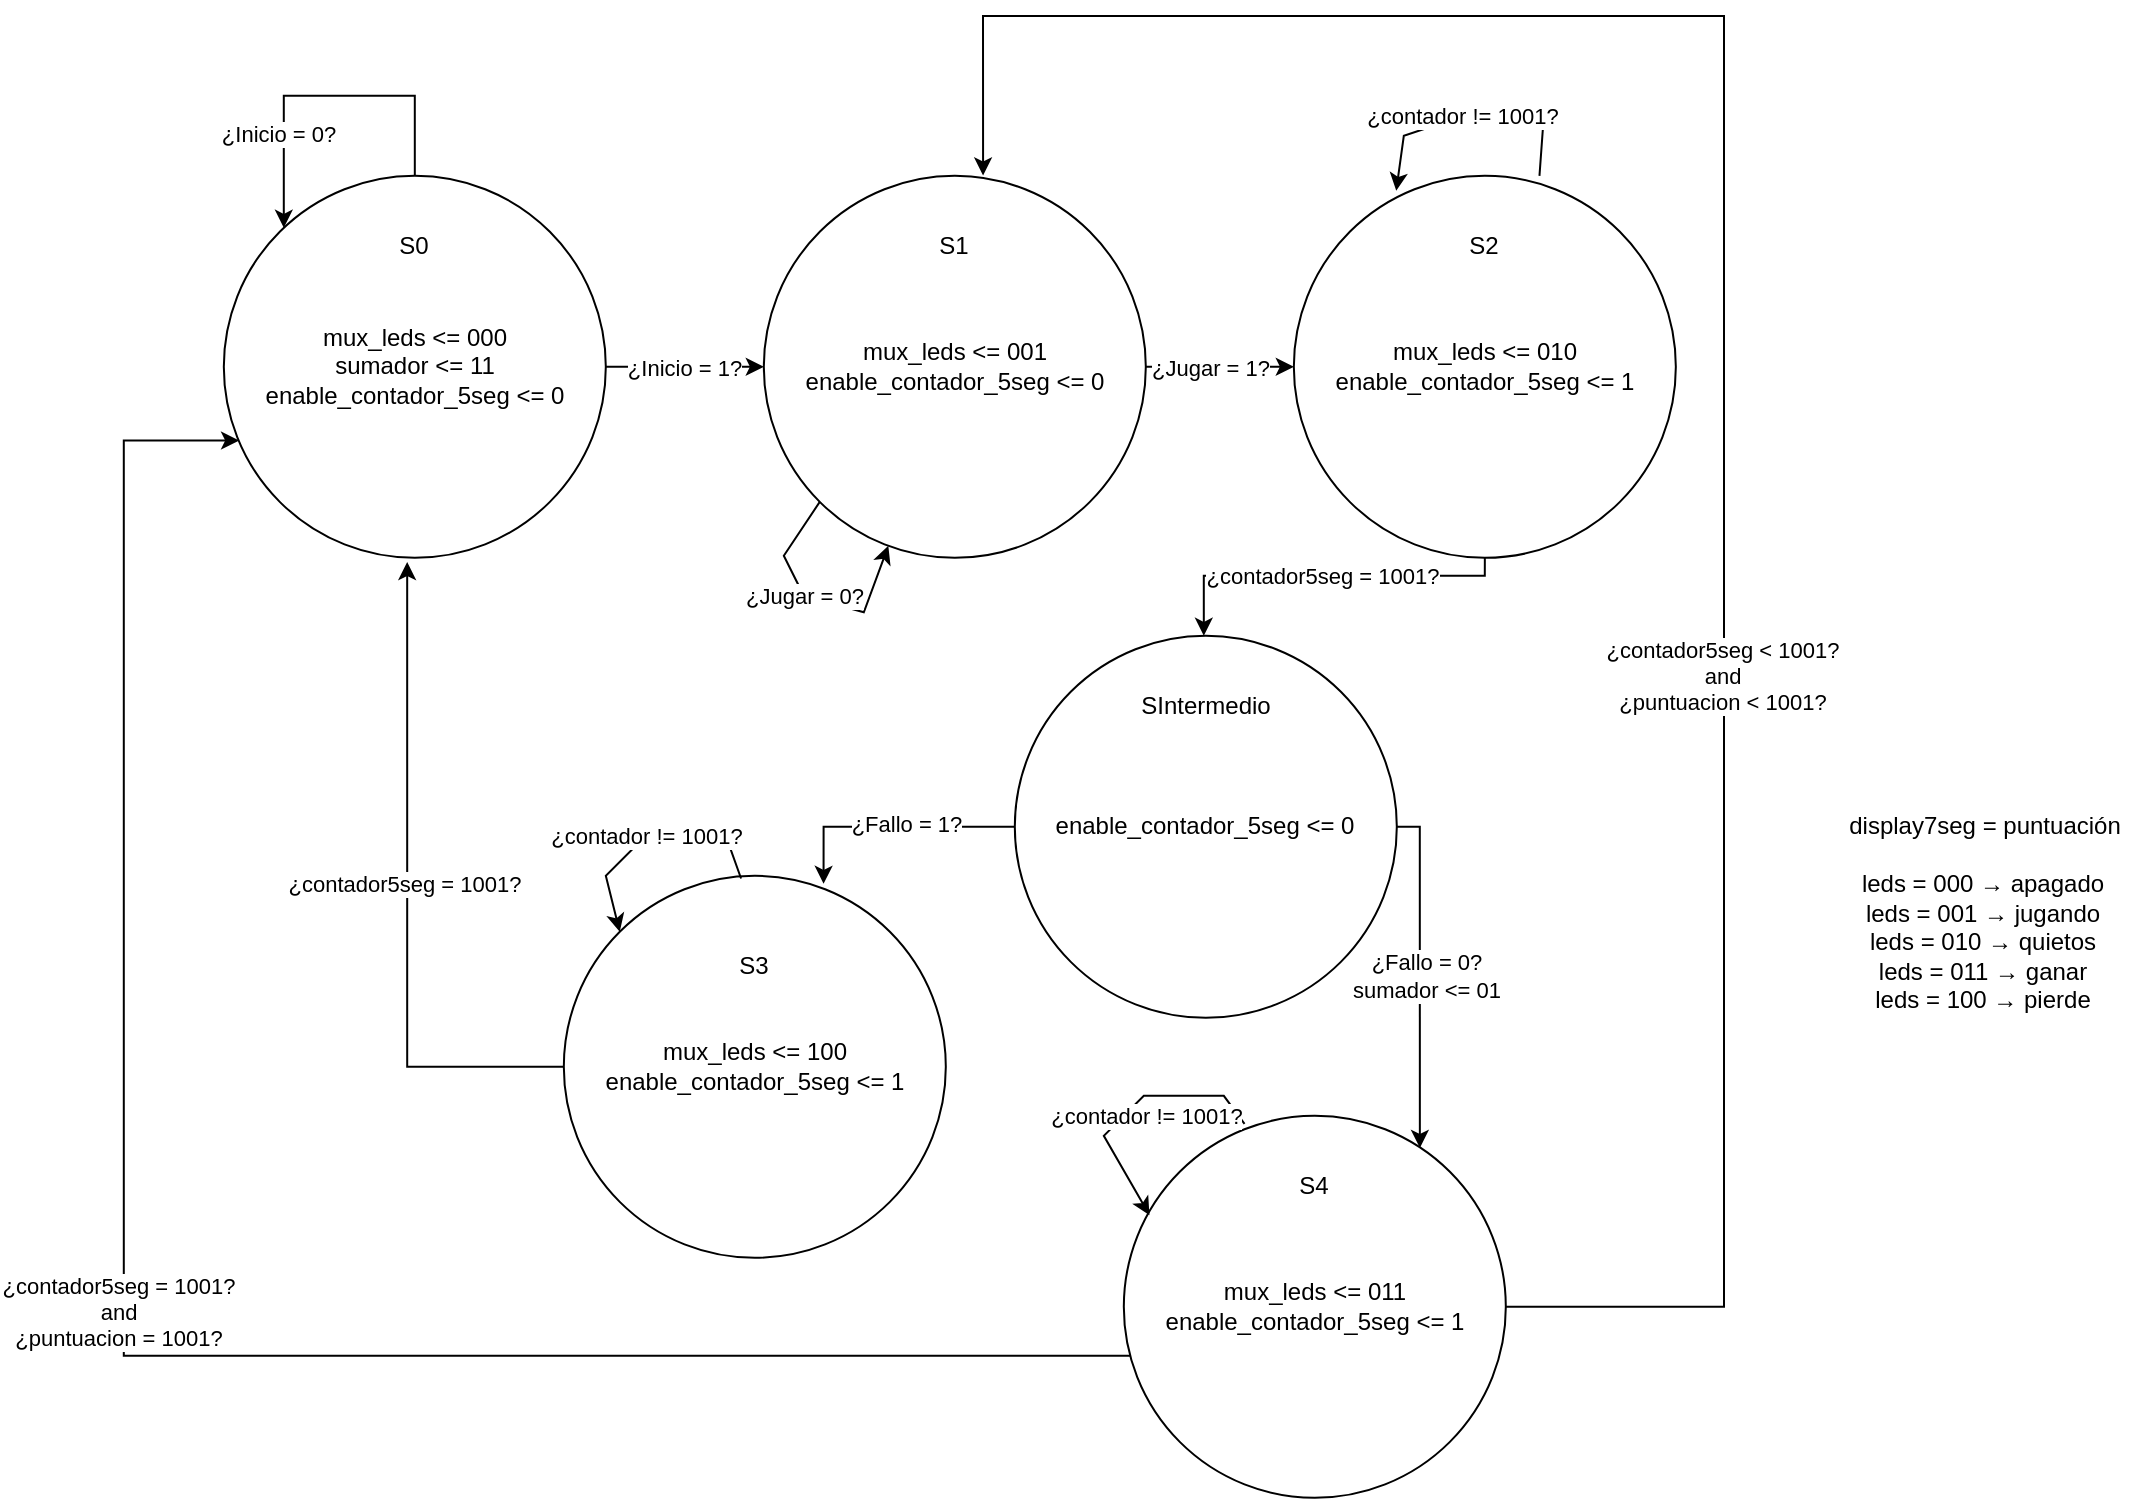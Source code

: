 <mxfile version="22.1.15" type="device">
  <diagram name="Página-1" id="FyMgFBOVCBPbvyAPNtqi">
    <mxGraphModel dx="1960" dy="884" grid="1" gridSize="10" guides="1" tooltips="1" connect="1" arrows="1" fold="1" page="1" pageScale="1" pageWidth="827" pageHeight="1169" math="0" shadow="0">
      <root>
        <mxCell id="0" />
        <mxCell id="1" parent="0" />
        <mxCell id="z5K27v6XYuMFssWCfiFa-47" value="display7seg&amp;nbsp;= puntuación" style="text;html=1;align=center;verticalAlign=middle;resizable=0;points=[];autosize=1;strokeColor=none;fillColor=none;" parent="1" vertex="1">
          <mxGeometry x="1180" y="590" width="160" height="30" as="geometry" />
        </mxCell>
        <mxCell id="Apj8_BOgyylKSBu7IIYC-23" value="leds = 000&amp;nbsp;→ apagado&lt;br&gt;leds = 001&amp;nbsp;→ jugando&lt;br&gt;leds = 010&amp;nbsp;→ quietos&lt;br&gt;leds = 011&amp;nbsp;→ ganar&lt;br&gt;leds = 100&amp;nbsp;→ pierde&lt;br&gt;&amp;nbsp;" style="text;html=1;align=center;verticalAlign=middle;resizable=0;points=[];autosize=1;strokeColor=none;fillColor=none;" parent="1" vertex="1">
          <mxGeometry x="1188.91" y="620" width="140" height="100" as="geometry" />
        </mxCell>
        <mxCell id="ENZWCclauM9PjRn8BcHO-7" style="edgeStyle=orthogonalEdgeStyle;rounded=0;orthogonalLoop=1;jettySize=auto;html=1;entryX=0;entryY=0.5;entryDx=0;entryDy=0;" edge="1" parent="1" source="ENZWCclauM9PjRn8BcHO-2" target="ENZWCclauM9PjRn8BcHO-3">
          <mxGeometry relative="1" as="geometry" />
        </mxCell>
        <mxCell id="ENZWCclauM9PjRn8BcHO-16" value="¿Inicio = 1?" style="edgeLabel;html=1;align=center;verticalAlign=middle;resizable=0;points=[];" vertex="1" connectable="0" parent="ENZWCclauM9PjRn8BcHO-7">
          <mxGeometry x="-0.194" y="1" relative="1" as="geometry">
            <mxPoint x="7" y="1" as="offset" />
          </mxGeometry>
        </mxCell>
        <mxCell id="ENZWCclauM9PjRn8BcHO-8" style="edgeStyle=orthogonalEdgeStyle;rounded=0;orthogonalLoop=1;jettySize=auto;html=1;exitX=0.5;exitY=0;exitDx=0;exitDy=0;" edge="1" parent="1" source="ENZWCclauM9PjRn8BcHO-2" target="ENZWCclauM9PjRn8BcHO-2">
          <mxGeometry relative="1" as="geometry">
            <mxPoint x="409.91" y="289.91" as="targetPoint" />
            <mxPoint x="456.45" y="279.91" as="sourcePoint" />
            <Array as="points">
              <mxPoint x="475.91" y="239.91" />
              <mxPoint x="409.91" y="239.91" />
            </Array>
          </mxGeometry>
        </mxCell>
        <mxCell id="ENZWCclauM9PjRn8BcHO-10" value="¿Inicio = 0?" style="edgeLabel;html=1;align=center;verticalAlign=middle;resizable=0;points=[];" vertex="1" connectable="0" parent="ENZWCclauM9PjRn8BcHO-8">
          <mxGeometry x="0.447" y="-3" relative="1" as="geometry">
            <mxPoint as="offset" />
          </mxGeometry>
        </mxCell>
        <mxCell id="ENZWCclauM9PjRn8BcHO-2" value="&lt;div&gt;mux_leds &amp;lt;= 000&lt;/div&gt;&lt;div&gt;sumador &amp;lt;= 11&lt;/div&gt;&lt;div&gt;enable_contador_5seg &amp;lt;= 0&lt;/div&gt;" style="ellipse;whiteSpace=wrap;html=1;aspect=fixed;" vertex="1" parent="1">
          <mxGeometry x="379.91" y="279.91" width="191" height="191" as="geometry" />
        </mxCell>
        <mxCell id="ENZWCclauM9PjRn8BcHO-24" style="edgeStyle=orthogonalEdgeStyle;rounded=0;orthogonalLoop=1;jettySize=auto;html=1;entryX=0;entryY=0.5;entryDx=0;entryDy=0;" edge="1" parent="1" source="ENZWCclauM9PjRn8BcHO-3" target="ENZWCclauM9PjRn8BcHO-4">
          <mxGeometry relative="1" as="geometry" />
        </mxCell>
        <mxCell id="ENZWCclauM9PjRn8BcHO-25" value="¿Jugar = 1?" style="edgeLabel;html=1;align=center;verticalAlign=middle;resizable=0;points=[];" vertex="1" connectable="0" parent="ENZWCclauM9PjRn8BcHO-24">
          <mxGeometry x="-0.136" relative="1" as="geometry">
            <mxPoint as="offset" />
          </mxGeometry>
        </mxCell>
        <mxCell id="ENZWCclauM9PjRn8BcHO-3" value="&lt;div&gt;mux_leds &amp;lt;= 001&lt;/div&gt;&lt;div&gt;enable_contador_5seg &amp;lt;= 0&lt;/div&gt;" style="ellipse;whiteSpace=wrap;html=1;aspect=fixed;" vertex="1" parent="1">
          <mxGeometry x="649.91" y="279.91" width="191" height="191" as="geometry" />
        </mxCell>
        <mxCell id="ENZWCclauM9PjRn8BcHO-4" value="&lt;div&gt;mux_leds &amp;lt;= 010&lt;/div&gt;&lt;div&gt;enable_contador_5seg &amp;lt;= 1&lt;/div&gt;" style="ellipse;whiteSpace=wrap;html=1;aspect=fixed;" vertex="1" parent="1">
          <mxGeometry x="914.92" y="279.91" width="191" height="191" as="geometry" />
        </mxCell>
        <mxCell id="ENZWCclauM9PjRn8BcHO-37" style="edgeStyle=orthogonalEdgeStyle;rounded=0;orthogonalLoop=1;jettySize=auto;html=1;entryX=0.68;entryY=0.021;entryDx=0;entryDy=0;entryPerimeter=0;" edge="1" parent="1" source="ENZWCclauM9PjRn8BcHO-5" target="ENZWCclauM9PjRn8BcHO-26">
          <mxGeometry relative="1" as="geometry">
            <Array as="points">
              <mxPoint x="679.91" y="605.91" />
            </Array>
          </mxGeometry>
        </mxCell>
        <mxCell id="ENZWCclauM9PjRn8BcHO-38" value="¿Fallo = 1?" style="edgeLabel;html=1;align=center;verticalAlign=middle;resizable=0;points=[];" vertex="1" connectable="0" parent="ENZWCclauM9PjRn8BcHO-37">
          <mxGeometry x="-0.124" y="-2" relative="1" as="geometry">
            <mxPoint as="offset" />
          </mxGeometry>
        </mxCell>
        <mxCell id="ENZWCclauM9PjRn8BcHO-5" value="&lt;div&gt;&lt;span style=&quot;background-color: initial;&quot;&gt;enable_contador_5seg &amp;lt;= 0&lt;/span&gt;&lt;br&gt;&lt;/div&gt;" style="ellipse;whiteSpace=wrap;html=1;aspect=fixed;" vertex="1" parent="1">
          <mxGeometry x="775.41" y="509.91" width="191" height="191" as="geometry" />
        </mxCell>
        <mxCell id="ENZWCclauM9PjRn8BcHO-53" style="edgeStyle=orthogonalEdgeStyle;rounded=0;orthogonalLoop=1;jettySize=auto;html=1;entryX=0.04;entryY=0.693;entryDx=0;entryDy=0;entryPerimeter=0;" edge="1" parent="1" source="ENZWCclauM9PjRn8BcHO-6" target="ENZWCclauM9PjRn8BcHO-2">
          <mxGeometry relative="1" as="geometry">
            <mxPoint x="319.91" y="439.91" as="targetPoint" />
            <Array as="points">
              <mxPoint x="329.91" y="869.91" />
              <mxPoint x="329.91" y="411.91" />
            </Array>
          </mxGeometry>
        </mxCell>
        <mxCell id="ENZWCclauM9PjRn8BcHO-57" value="¿contador5seg = 1001?&lt;br&gt;and&lt;br&gt;¿puntuacion = 1001?" style="edgeLabel;html=1;align=center;verticalAlign=middle;resizable=0;points=[];" vertex="1" connectable="0" parent="ENZWCclauM9PjRn8BcHO-53">
          <mxGeometry x="0.029" y="3" relative="1" as="geometry">
            <mxPoint y="-1" as="offset" />
          </mxGeometry>
        </mxCell>
        <mxCell id="ENZWCclauM9PjRn8BcHO-6" value="&lt;div&gt;mux_leds &amp;lt;= 011&lt;/div&gt;&lt;div&gt;enable_contador_5seg &amp;lt;= 1&lt;/div&gt;" style="ellipse;whiteSpace=wrap;html=1;aspect=fixed;" vertex="1" parent="1">
          <mxGeometry x="829.91" y="749.91" width="191" height="191" as="geometry" />
        </mxCell>
        <mxCell id="ENZWCclauM9PjRn8BcHO-11" value="S0" style="text;html=1;strokeColor=none;fillColor=none;align=center;verticalAlign=middle;whiteSpace=wrap;rounded=0;" vertex="1" parent="1">
          <mxGeometry x="445.41" y="299.91" width="60" height="30" as="geometry" />
        </mxCell>
        <mxCell id="ENZWCclauM9PjRn8BcHO-12" value="S1" style="text;html=1;strokeColor=none;fillColor=none;align=center;verticalAlign=middle;whiteSpace=wrap;rounded=0;" vertex="1" parent="1">
          <mxGeometry x="715.41" y="299.91" width="60" height="30" as="geometry" />
        </mxCell>
        <mxCell id="ENZWCclauM9PjRn8BcHO-13" value="S2" style="text;html=1;strokeColor=none;fillColor=none;align=center;verticalAlign=middle;whiteSpace=wrap;rounded=0;" vertex="1" parent="1">
          <mxGeometry x="980.42" y="299.91" width="60" height="30" as="geometry" />
        </mxCell>
        <mxCell id="ENZWCclauM9PjRn8BcHO-14" value="SIntermedio" style="text;html=1;strokeColor=none;fillColor=none;align=center;verticalAlign=middle;whiteSpace=wrap;rounded=0;" vertex="1" parent="1">
          <mxGeometry x="840.91" y="529.91" width="60" height="30" as="geometry" />
        </mxCell>
        <mxCell id="ENZWCclauM9PjRn8BcHO-15" value="S4" style="text;html=1;strokeColor=none;fillColor=none;align=center;verticalAlign=middle;whiteSpace=wrap;rounded=0;" vertex="1" parent="1">
          <mxGeometry x="895.41" y="769.91" width="60" height="30" as="geometry" />
        </mxCell>
        <mxCell id="ENZWCclauM9PjRn8BcHO-18" value="" style="endArrow=classic;html=1;rounded=0;exitX=0;exitY=1;exitDx=0;exitDy=0;" edge="1" parent="1" source="ENZWCclauM9PjRn8BcHO-3" target="ENZWCclauM9PjRn8BcHO-3">
          <mxGeometry relative="1" as="geometry">
            <mxPoint x="649.91" y="498.13" as="sourcePoint" />
            <mxPoint x="709.327" y="469.907" as="targetPoint" />
            <Array as="points">
              <mxPoint x="659.91" y="469.91" />
              <mxPoint x="669.91" y="489.91" />
              <mxPoint x="699.91" y="498.13" />
            </Array>
          </mxGeometry>
        </mxCell>
        <mxCell id="ENZWCclauM9PjRn8BcHO-19" value="¿Jugar = 0?" style="edgeLabel;resizable=0;html=1;align=center;verticalAlign=middle;" connectable="0" vertex="1" parent="ENZWCclauM9PjRn8BcHO-18">
          <mxGeometry relative="1" as="geometry">
            <mxPoint x="-6" y="-2" as="offset" />
          </mxGeometry>
        </mxCell>
        <mxCell id="ENZWCclauM9PjRn8BcHO-26" value="&lt;div&gt;mux_leds &amp;lt;= 100&lt;/div&gt;&lt;div&gt;enable_contador_5seg &amp;lt;= 1&lt;/div&gt;" style="ellipse;whiteSpace=wrap;html=1;aspect=fixed;" vertex="1" parent="1">
          <mxGeometry x="549.91" y="629.91" width="191" height="191" as="geometry" />
        </mxCell>
        <mxCell id="ENZWCclauM9PjRn8BcHO-27" value="S3" style="text;html=1;strokeColor=none;fillColor=none;align=center;verticalAlign=middle;whiteSpace=wrap;rounded=0;" vertex="1" parent="1">
          <mxGeometry x="615.41" y="659.91" width="60" height="30" as="geometry" />
        </mxCell>
        <mxCell id="ENZWCclauM9PjRn8BcHO-28" style="edgeStyle=orthogonalEdgeStyle;rounded=0;orthogonalLoop=1;jettySize=auto;html=1;" edge="1" parent="1" source="ENZWCclauM9PjRn8BcHO-4">
          <mxGeometry relative="1" as="geometry">
            <mxPoint x="869.91" y="509.91" as="targetPoint" />
            <Array as="points">
              <mxPoint x="1010.91" y="479.91" />
              <mxPoint x="869.91" y="479.91" />
            </Array>
          </mxGeometry>
        </mxCell>
        <mxCell id="ENZWCclauM9PjRn8BcHO-29" value="¿contador5seg = 1001?" style="edgeLabel;html=1;align=center;verticalAlign=middle;resizable=0;points=[];" vertex="1" connectable="0" parent="ENZWCclauM9PjRn8BcHO-28">
          <mxGeometry x="0.012" y="2" relative="1" as="geometry">
            <mxPoint y="-2" as="offset" />
          </mxGeometry>
        </mxCell>
        <mxCell id="ENZWCclauM9PjRn8BcHO-31" value="" style="endArrow=classic;html=1;rounded=0;exitX=0.643;exitY=0;exitDx=0;exitDy=0;entryX=0.268;entryY=0.039;entryDx=0;entryDy=0;entryPerimeter=0;exitPerimeter=0;" edge="1" parent="1" source="ENZWCclauM9PjRn8BcHO-4" target="ENZWCclauM9PjRn8BcHO-4">
          <mxGeometry relative="1" as="geometry">
            <mxPoint x="967.91" y="209.91" as="sourcePoint" />
            <mxPoint x="1002.91" y="231.91" as="targetPoint" />
            <Array as="points">
              <mxPoint x="1039.91" y="249.91" />
              <mxPoint x="999.91" y="249.91" />
              <mxPoint x="969.91" y="259.91" />
            </Array>
          </mxGeometry>
        </mxCell>
        <mxCell id="ENZWCclauM9PjRn8BcHO-32" value="¿contador != 1001?" style="edgeLabel;resizable=0;html=1;align=center;verticalAlign=middle;" connectable="0" vertex="1" parent="ENZWCclauM9PjRn8BcHO-31">
          <mxGeometry relative="1" as="geometry">
            <mxPoint x="-7" as="offset" />
          </mxGeometry>
        </mxCell>
        <mxCell id="ENZWCclauM9PjRn8BcHO-39" style="edgeStyle=orthogonalEdgeStyle;rounded=0;orthogonalLoop=1;jettySize=auto;html=1;exitX=0;exitY=0.5;exitDx=0;exitDy=0;entryX=0.48;entryY=1.011;entryDx=0;entryDy=0;entryPerimeter=0;" edge="1" parent="1" source="ENZWCclauM9PjRn8BcHO-26" target="ENZWCclauM9PjRn8BcHO-2">
          <mxGeometry relative="1" as="geometry">
            <mxPoint x="1124.874" y="670.732" as="sourcePoint" />
            <mxPoint x="470.91" y="475.91" as="targetPoint" />
            <Array as="points">
              <mxPoint x="471.91" y="725.91" />
            </Array>
          </mxGeometry>
        </mxCell>
        <mxCell id="ENZWCclauM9PjRn8BcHO-40" value="¿contador5seg = 1001?" style="edgeLabel;html=1;align=center;verticalAlign=middle;resizable=0;points=[];" vertex="1" connectable="0" parent="ENZWCclauM9PjRn8BcHO-39">
          <mxGeometry x="0.012" y="2" relative="1" as="geometry">
            <mxPoint y="-2" as="offset" />
          </mxGeometry>
        </mxCell>
        <mxCell id="ENZWCclauM9PjRn8BcHO-45" value="" style="endArrow=classic;html=1;rounded=0;exitX=0.464;exitY=0.007;exitDx=0;exitDy=0;entryX=0;entryY=0;entryDx=0;entryDy=0;exitPerimeter=0;" edge="1" parent="1" source="ENZWCclauM9PjRn8BcHO-26" target="ENZWCclauM9PjRn8BcHO-26">
          <mxGeometry relative="1" as="geometry">
            <mxPoint x="652.208" y="631.247" as="sourcePoint" />
            <mxPoint x="579.819" y="666.391" as="targetPoint" />
            <Array as="points">
              <mxPoint x="630.91" y="609.91" />
              <mxPoint x="590.91" y="609.91" />
              <mxPoint x="570.91" y="629.91" />
            </Array>
          </mxGeometry>
        </mxCell>
        <mxCell id="ENZWCclauM9PjRn8BcHO-46" value="¿contador != 1001?" style="edgeLabel;resizable=0;html=1;align=center;verticalAlign=middle;" connectable="0" vertex="1" parent="ENZWCclauM9PjRn8BcHO-45">
          <mxGeometry relative="1" as="geometry">
            <mxPoint x="-3" as="offset" />
          </mxGeometry>
        </mxCell>
        <mxCell id="ENZWCclauM9PjRn8BcHO-47" style="edgeStyle=orthogonalEdgeStyle;rounded=0;orthogonalLoop=1;jettySize=auto;html=1;entryX=0.775;entryY=0.084;entryDx=0;entryDy=0;entryPerimeter=0;" edge="1" parent="1" source="ENZWCclauM9PjRn8BcHO-5" target="ENZWCclauM9PjRn8BcHO-6">
          <mxGeometry relative="1" as="geometry">
            <Array as="points">
              <mxPoint x="977.91" y="605.91" />
            </Array>
          </mxGeometry>
        </mxCell>
        <mxCell id="ENZWCclauM9PjRn8BcHO-48" value="¿Fallo = 0?&lt;br&gt;sumador &amp;lt;= 01" style="edgeLabel;html=1;align=center;verticalAlign=middle;resizable=0;points=[];" vertex="1" connectable="0" parent="ENZWCclauM9PjRn8BcHO-47">
          <mxGeometry x="-0.347" y="-3" relative="1" as="geometry">
            <mxPoint x="6" y="30" as="offset" />
          </mxGeometry>
        </mxCell>
        <mxCell id="ENZWCclauM9PjRn8BcHO-51" value="" style="endArrow=classic;html=1;rounded=0;exitX=0.316;exitY=0.021;exitDx=0;exitDy=0;entryX=0.067;entryY=0.26;entryDx=0;entryDy=0;exitPerimeter=0;entryPerimeter=0;" edge="1" parent="1" source="ENZWCclauM9PjRn8BcHO-6" target="ENZWCclauM9PjRn8BcHO-6">
          <mxGeometry relative="1" as="geometry">
            <mxPoint x="887.91" y="760.91" as="sourcePoint" />
            <mxPoint x="826.91" y="787.91" as="targetPoint" />
            <Array as="points">
              <mxPoint x="879.91" y="739.91" />
              <mxPoint x="839.91" y="739.91" />
              <mxPoint x="819.91" y="759.91" />
            </Array>
          </mxGeometry>
        </mxCell>
        <mxCell id="ENZWCclauM9PjRn8BcHO-52" value="¿contador != 1001?" style="edgeLabel;resizable=0;html=1;align=center;verticalAlign=middle;" connectable="0" vertex="1" parent="ENZWCclauM9PjRn8BcHO-51">
          <mxGeometry relative="1" as="geometry">
            <mxPoint x="7" y="4" as="offset" />
          </mxGeometry>
        </mxCell>
        <mxCell id="ENZWCclauM9PjRn8BcHO-58" style="edgeStyle=orthogonalEdgeStyle;rounded=0;orthogonalLoop=1;jettySize=auto;html=1;entryX=0.574;entryY=-0.001;entryDx=0;entryDy=0;entryPerimeter=0;" edge="1" parent="1" source="ENZWCclauM9PjRn8BcHO-6" target="ENZWCclauM9PjRn8BcHO-3">
          <mxGeometry relative="1" as="geometry">
            <Array as="points">
              <mxPoint x="1130" y="845" />
              <mxPoint x="1130" y="200" />
              <mxPoint x="760" y="200" />
            </Array>
          </mxGeometry>
        </mxCell>
        <mxCell id="ENZWCclauM9PjRn8BcHO-59" value="¿contador5seg &amp;lt; 1001?&lt;br&gt;and&lt;br&gt;¿puntuacion &amp;lt; 1001?" style="edgeLabel;html=1;align=center;verticalAlign=middle;resizable=0;points=[];" vertex="1" connectable="0" parent="ENZWCclauM9PjRn8BcHO-58">
          <mxGeometry x="-0.116" relative="1" as="geometry">
            <mxPoint x="-1" y="108" as="offset" />
          </mxGeometry>
        </mxCell>
      </root>
    </mxGraphModel>
  </diagram>
</mxfile>
